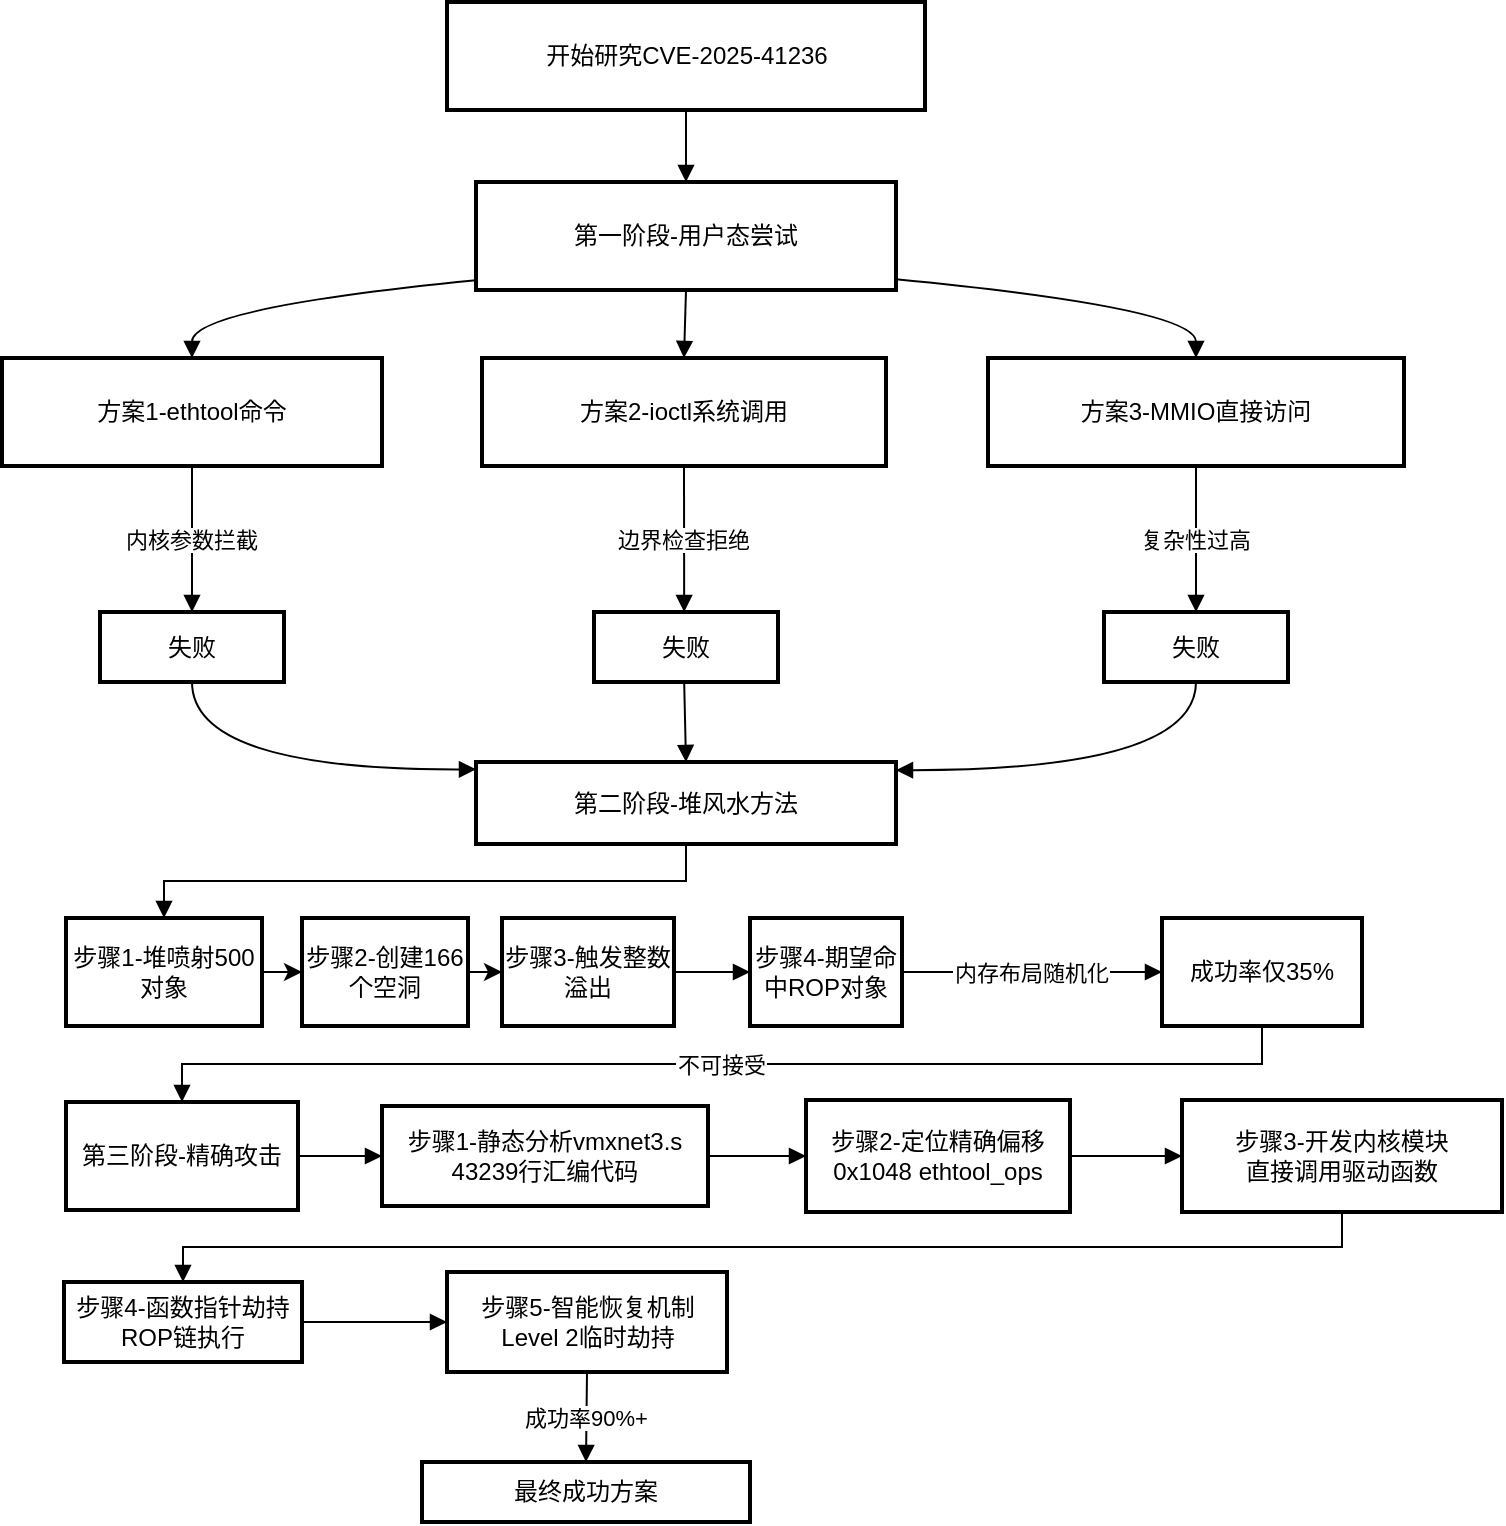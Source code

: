 <mxfile version="28.2.7">
  <diagram name="第 1 页" id="LaWED9Rk0BtdA1YwzJt0">
    <mxGraphModel dx="1888" dy="840" grid="0" gridSize="10" guides="1" tooltips="1" connect="1" arrows="1" fold="1" page="1" pageScale="1" pageWidth="827" pageHeight="1169" math="0" shadow="0">
      <root>
        <mxCell id="0" />
        <mxCell id="1" parent="0" />
        <mxCell id="jiC4GM_4Q_KSB2TzHKgm-9" value="开始研究CVE-2025-41236" style="whiteSpace=wrap;strokeWidth=2;" vertex="1" parent="1">
          <mxGeometry x="242.5" y="100" width="239" height="54" as="geometry" />
        </mxCell>
        <mxCell id="jiC4GM_4Q_KSB2TzHKgm-10" value="第一阶段-用户态尝试" style="whiteSpace=wrap;strokeWidth=2;" vertex="1" parent="1">
          <mxGeometry x="257" y="190" width="210" height="54" as="geometry" />
        </mxCell>
        <mxCell id="jiC4GM_4Q_KSB2TzHKgm-11" value="方案1-ethtool命令" style="whiteSpace=wrap;strokeWidth=2;" vertex="1" parent="1">
          <mxGeometry x="20" y="278" width="190" height="54" as="geometry" />
        </mxCell>
        <mxCell id="jiC4GM_4Q_KSB2TzHKgm-12" value="方案2-ioctl系统调用" style="whiteSpace=wrap;strokeWidth=2;" vertex="1" parent="1">
          <mxGeometry x="260" y="278" width="202" height="54" as="geometry" />
        </mxCell>
        <mxCell id="jiC4GM_4Q_KSB2TzHKgm-13" value="方案3-MMIO直接访问" style="whiteSpace=wrap;strokeWidth=2;" vertex="1" parent="1">
          <mxGeometry x="513" y="278" width="208" height="54" as="geometry" />
        </mxCell>
        <mxCell id="jiC4GM_4Q_KSB2TzHKgm-14" value="失败" style="whiteSpace=wrap;strokeWidth=2;" vertex="1" parent="1">
          <mxGeometry x="69" y="405" width="92" height="35" as="geometry" />
        </mxCell>
        <mxCell id="jiC4GM_4Q_KSB2TzHKgm-15" value="失败" style="whiteSpace=wrap;strokeWidth=2;" vertex="1" parent="1">
          <mxGeometry x="316" y="405" width="92" height="35" as="geometry" />
        </mxCell>
        <mxCell id="jiC4GM_4Q_KSB2TzHKgm-16" value="失败" style="whiteSpace=wrap;strokeWidth=2;" vertex="1" parent="1">
          <mxGeometry x="571" y="405" width="92" height="35" as="geometry" />
        </mxCell>
        <mxCell id="jiC4GM_4Q_KSB2TzHKgm-17" value="第二阶段-堆风水方法" style="whiteSpace=wrap;strokeWidth=2;" vertex="1" parent="1">
          <mxGeometry x="257" y="480" width="210" height="41" as="geometry" />
        </mxCell>
        <mxCell id="jiC4GM_4Q_KSB2TzHKgm-54" style="edgeStyle=orthogonalEdgeStyle;rounded=0;orthogonalLoop=1;jettySize=auto;html=1;exitX=1;exitY=0.5;exitDx=0;exitDy=0;" edge="1" parent="1" source="jiC4GM_4Q_KSB2TzHKgm-18" target="jiC4GM_4Q_KSB2TzHKgm-19">
          <mxGeometry relative="1" as="geometry" />
        </mxCell>
        <mxCell id="jiC4GM_4Q_KSB2TzHKgm-18" value="步骤1-堆喷射500对象" style="whiteSpace=wrap;strokeWidth=2;" vertex="1" parent="1">
          <mxGeometry x="52" y="558" width="98" height="54" as="geometry" />
        </mxCell>
        <mxCell id="jiC4GM_4Q_KSB2TzHKgm-55" style="edgeStyle=orthogonalEdgeStyle;rounded=0;orthogonalLoop=1;jettySize=auto;html=1;exitX=1;exitY=0.5;exitDx=0;exitDy=0;entryX=0;entryY=0.5;entryDx=0;entryDy=0;" edge="1" parent="1" source="jiC4GM_4Q_KSB2TzHKgm-19" target="jiC4GM_4Q_KSB2TzHKgm-20">
          <mxGeometry relative="1" as="geometry" />
        </mxCell>
        <mxCell id="jiC4GM_4Q_KSB2TzHKgm-19" value="步骤2-创建166个空洞" style="whiteSpace=wrap;strokeWidth=2;" vertex="1" parent="1">
          <mxGeometry x="170" y="558" width="83" height="54" as="geometry" />
        </mxCell>
        <mxCell id="jiC4GM_4Q_KSB2TzHKgm-20" value="步骤3-触发整数溢出" style="whiteSpace=wrap;strokeWidth=2;" vertex="1" parent="1">
          <mxGeometry x="270" y="558" width="86" height="54" as="geometry" />
        </mxCell>
        <mxCell id="jiC4GM_4Q_KSB2TzHKgm-21" value="步骤4-期望命中ROP对象" style="whiteSpace=wrap;strokeWidth=2;" vertex="1" parent="1">
          <mxGeometry x="394" y="558" width="76" height="54" as="geometry" />
        </mxCell>
        <mxCell id="jiC4GM_4Q_KSB2TzHKgm-22" value="成功率仅35%" style="whiteSpace=wrap;strokeWidth=2;" vertex="1" parent="1">
          <mxGeometry x="600" y="558" width="100" height="54" as="geometry" />
        </mxCell>
        <mxCell id="jiC4GM_4Q_KSB2TzHKgm-23" value="第三阶段-精确攻击" style="whiteSpace=wrap;strokeWidth=2;" vertex="1" parent="1">
          <mxGeometry x="52" y="650" width="116" height="54" as="geometry" />
        </mxCell>
        <mxCell id="jiC4GM_4Q_KSB2TzHKgm-24" value="步骤1-静态分析vmxnet3.s&#xa;43239行汇编代码" style="whiteSpace=wrap;strokeWidth=2;" vertex="1" parent="1">
          <mxGeometry x="210" y="652" width="163" height="50" as="geometry" />
        </mxCell>
        <mxCell id="jiC4GM_4Q_KSB2TzHKgm-25" value="步骤2-定位精确偏移&#xa;0x1048 ethtool_ops" style="whiteSpace=wrap;strokeWidth=2;" vertex="1" parent="1">
          <mxGeometry x="422" y="649" width="132" height="56" as="geometry" />
        </mxCell>
        <mxCell id="jiC4GM_4Q_KSB2TzHKgm-26" value="步骤3-开发内核模块&#xa;直接调用驱动函数" style="whiteSpace=wrap;strokeWidth=2;" vertex="1" parent="1">
          <mxGeometry x="610" y="649" width="160" height="56" as="geometry" />
        </mxCell>
        <mxCell id="jiC4GM_4Q_KSB2TzHKgm-27" value="步骤4-函数指针劫持&#xa;ROP链执行" style="whiteSpace=wrap;strokeWidth=2;" vertex="1" parent="1">
          <mxGeometry x="51" y="740" width="119" height="40" as="geometry" />
        </mxCell>
        <mxCell id="jiC4GM_4Q_KSB2TzHKgm-28" value="步骤5-智能恢复机制&#xa;Level 2临时劫持" style="whiteSpace=wrap;strokeWidth=2;" vertex="1" parent="1">
          <mxGeometry x="242.5" y="735" width="140" height="50" as="geometry" />
        </mxCell>
        <mxCell id="jiC4GM_4Q_KSB2TzHKgm-29" value="最终成功方案" style="whiteSpace=wrap;strokeWidth=2;" vertex="1" parent="1">
          <mxGeometry x="230" y="830" width="164" height="30" as="geometry" />
        </mxCell>
        <mxCell id="jiC4GM_4Q_KSB2TzHKgm-31" value="" style="curved=1;startArrow=none;endArrow=block;exitX=0.5;exitY=1;entryX=0.5;entryY=0;rounded=0;" edge="1" parent="1" source="jiC4GM_4Q_KSB2TzHKgm-9" target="jiC4GM_4Q_KSB2TzHKgm-10">
          <mxGeometry relative="1" as="geometry">
            <Array as="points" />
          </mxGeometry>
        </mxCell>
        <mxCell id="jiC4GM_4Q_KSB2TzHKgm-32" value="" style="curved=1;startArrow=none;endArrow=block;exitX=0;exitY=0.91;entryX=0.5;entryY=0;rounded=0;" edge="1" parent="1" source="jiC4GM_4Q_KSB2TzHKgm-10" target="jiC4GM_4Q_KSB2TzHKgm-11">
          <mxGeometry relative="1" as="geometry">
            <Array as="points">
              <mxPoint x="115" y="253" />
            </Array>
          </mxGeometry>
        </mxCell>
        <mxCell id="jiC4GM_4Q_KSB2TzHKgm-33" value="" style="curved=1;startArrow=none;endArrow=block;exitX=0.5;exitY=1;entryX=0.5;entryY=0;rounded=0;" edge="1" parent="1" source="jiC4GM_4Q_KSB2TzHKgm-10" target="jiC4GM_4Q_KSB2TzHKgm-12">
          <mxGeometry relative="1" as="geometry">
            <Array as="points" />
          </mxGeometry>
        </mxCell>
        <mxCell id="jiC4GM_4Q_KSB2TzHKgm-34" value="" style="curved=1;startArrow=none;endArrow=block;exitX=1;exitY=0.9;entryX=0.5;entryY=0;rounded=0;" edge="1" parent="1" source="jiC4GM_4Q_KSB2TzHKgm-10" target="jiC4GM_4Q_KSB2TzHKgm-13">
          <mxGeometry relative="1" as="geometry">
            <Array as="points">
              <mxPoint x="617" y="253" />
            </Array>
          </mxGeometry>
        </mxCell>
        <mxCell id="jiC4GM_4Q_KSB2TzHKgm-35" value="内核参数拦截" style="curved=1;startArrow=none;endArrow=block;exitX=0.5;exitY=1;entryX=0.5;entryY=0;rounded=0;" edge="1" parent="1" source="jiC4GM_4Q_KSB2TzHKgm-11" target="jiC4GM_4Q_KSB2TzHKgm-14">
          <mxGeometry relative="1" as="geometry">
            <Array as="points" />
          </mxGeometry>
        </mxCell>
        <mxCell id="jiC4GM_4Q_KSB2TzHKgm-36" value="边界检查拒绝" style="curved=1;startArrow=none;endArrow=block;exitX=0.5;exitY=1;entryX=0.49;entryY=0;rounded=0;" edge="1" parent="1" source="jiC4GM_4Q_KSB2TzHKgm-12" target="jiC4GM_4Q_KSB2TzHKgm-15">
          <mxGeometry relative="1" as="geometry">
            <Array as="points" />
          </mxGeometry>
        </mxCell>
        <mxCell id="jiC4GM_4Q_KSB2TzHKgm-37" value="复杂性过高" style="curved=1;startArrow=none;endArrow=block;exitX=0.5;exitY=1;entryX=0.5;entryY=0;rounded=0;" edge="1" parent="1" source="jiC4GM_4Q_KSB2TzHKgm-13" target="jiC4GM_4Q_KSB2TzHKgm-16">
          <mxGeometry relative="1" as="geometry">
            <Array as="points" />
          </mxGeometry>
        </mxCell>
        <mxCell id="jiC4GM_4Q_KSB2TzHKgm-38" value="" style="curved=1;startArrow=none;endArrow=block;exitX=0.5;exitY=1;entryX=0;entryY=0.09;rounded=0;" edge="1" parent="1" source="jiC4GM_4Q_KSB2TzHKgm-14" target="jiC4GM_4Q_KSB2TzHKgm-17">
          <mxGeometry relative="1" as="geometry">
            <Array as="points">
              <mxPoint x="115" y="484" />
            </Array>
          </mxGeometry>
        </mxCell>
        <mxCell id="jiC4GM_4Q_KSB2TzHKgm-39" value="" style="curved=1;startArrow=none;endArrow=block;exitX=0.49;exitY=1;entryX=0.5;entryY=0;rounded=0;" edge="1" parent="1" source="jiC4GM_4Q_KSB2TzHKgm-15" target="jiC4GM_4Q_KSB2TzHKgm-17">
          <mxGeometry relative="1" as="geometry">
            <Array as="points" />
          </mxGeometry>
        </mxCell>
        <mxCell id="jiC4GM_4Q_KSB2TzHKgm-40" value="" style="curved=1;startArrow=none;endArrow=block;exitX=0.5;exitY=1;entryX=1;entryY=0.1;rounded=0;" edge="1" parent="1" source="jiC4GM_4Q_KSB2TzHKgm-16" target="jiC4GM_4Q_KSB2TzHKgm-17">
          <mxGeometry relative="1" as="geometry">
            <Array as="points">
              <mxPoint x="617" y="484" />
            </Array>
          </mxGeometry>
        </mxCell>
        <mxCell id="jiC4GM_4Q_KSB2TzHKgm-41" value="" style="startArrow=none;endArrow=block;exitX=0.5;exitY=1;entryX=0.5;entryY=0;rounded=0;strokeColor=default;edgeStyle=orthogonalEdgeStyle;" edge="1" parent="1" source="jiC4GM_4Q_KSB2TzHKgm-17" target="jiC4GM_4Q_KSB2TzHKgm-18">
          <mxGeometry relative="1" as="geometry" />
        </mxCell>
        <mxCell id="jiC4GM_4Q_KSB2TzHKgm-44" value="" style="curved=1;startArrow=none;endArrow=block;exitX=1;exitY=0.5;entryX=0;entryY=0.5;rounded=0;exitDx=0;exitDy=0;entryDx=0;entryDy=0;" edge="1" parent="1" source="jiC4GM_4Q_KSB2TzHKgm-20" target="jiC4GM_4Q_KSB2TzHKgm-21">
          <mxGeometry relative="1" as="geometry">
            <Array as="points" />
          </mxGeometry>
        </mxCell>
        <mxCell id="jiC4GM_4Q_KSB2TzHKgm-45" value="内存布局随机化" style="curved=1;startArrow=none;endArrow=block;exitX=1;exitY=0.5;entryX=0;entryY=0.5;rounded=0;exitDx=0;exitDy=0;entryDx=0;entryDy=0;" edge="1" parent="1" source="jiC4GM_4Q_KSB2TzHKgm-21" target="jiC4GM_4Q_KSB2TzHKgm-22">
          <mxGeometry relative="1" as="geometry">
            <Array as="points" />
          </mxGeometry>
        </mxCell>
        <mxCell id="jiC4GM_4Q_KSB2TzHKgm-46" value="不可接受" style="startArrow=none;endArrow=block;exitX=0.5;exitY=1;entryX=0.5;entryY=0;rounded=0;edgeStyle=orthogonalEdgeStyle;" edge="1" parent="1" source="jiC4GM_4Q_KSB2TzHKgm-22" target="jiC4GM_4Q_KSB2TzHKgm-23">
          <mxGeometry relative="1" as="geometry" />
        </mxCell>
        <mxCell id="jiC4GM_4Q_KSB2TzHKgm-47" value="" style="curved=1;startArrow=none;endArrow=block;exitX=1;exitY=0.5;entryX=0;entryY=0.5;rounded=0;exitDx=0;exitDy=0;entryDx=0;entryDy=0;" edge="1" parent="1" source="jiC4GM_4Q_KSB2TzHKgm-23" target="jiC4GM_4Q_KSB2TzHKgm-24">
          <mxGeometry relative="1" as="geometry">
            <Array as="points" />
          </mxGeometry>
        </mxCell>
        <mxCell id="jiC4GM_4Q_KSB2TzHKgm-48" value="" style="curved=1;startArrow=none;endArrow=block;exitX=1;exitY=0.5;entryX=0;entryY=0.5;rounded=0;exitDx=0;exitDy=0;entryDx=0;entryDy=0;" edge="1" parent="1" source="jiC4GM_4Q_KSB2TzHKgm-24" target="jiC4GM_4Q_KSB2TzHKgm-25">
          <mxGeometry relative="1" as="geometry">
            <Array as="points" />
          </mxGeometry>
        </mxCell>
        <mxCell id="jiC4GM_4Q_KSB2TzHKgm-49" value="" style="curved=1;startArrow=none;endArrow=block;exitX=1;exitY=0.5;entryX=0;entryY=0.5;rounded=0;exitDx=0;exitDy=0;entryDx=0;entryDy=0;" edge="1" parent="1" source="jiC4GM_4Q_KSB2TzHKgm-25" target="jiC4GM_4Q_KSB2TzHKgm-26">
          <mxGeometry relative="1" as="geometry">
            <Array as="points" />
          </mxGeometry>
        </mxCell>
        <mxCell id="jiC4GM_4Q_KSB2TzHKgm-50" value="" style="startArrow=none;endArrow=block;exitX=0.5;exitY=1;entryX=0.5;entryY=0;rounded=0;edgeStyle=orthogonalEdgeStyle;" edge="1" parent="1" source="jiC4GM_4Q_KSB2TzHKgm-26" target="jiC4GM_4Q_KSB2TzHKgm-27">
          <mxGeometry relative="1" as="geometry" />
        </mxCell>
        <mxCell id="jiC4GM_4Q_KSB2TzHKgm-51" value="" style="curved=1;startArrow=none;endArrow=block;exitX=1;exitY=0.5;entryX=0;entryY=0.5;rounded=0;exitDx=0;exitDy=0;entryDx=0;entryDy=0;" edge="1" parent="1" source="jiC4GM_4Q_KSB2TzHKgm-27" target="jiC4GM_4Q_KSB2TzHKgm-28">
          <mxGeometry relative="1" as="geometry">
            <Array as="points" />
          </mxGeometry>
        </mxCell>
        <mxCell id="jiC4GM_4Q_KSB2TzHKgm-52" value="成功率90%+" style="curved=1;startArrow=none;endArrow=block;exitX=0.5;exitY=1;entryX=0.5;entryY=0;rounded=0;" edge="1" parent="1" source="jiC4GM_4Q_KSB2TzHKgm-28" target="jiC4GM_4Q_KSB2TzHKgm-29">
          <mxGeometry relative="1" as="geometry">
            <Array as="points" />
          </mxGeometry>
        </mxCell>
      </root>
    </mxGraphModel>
  </diagram>
</mxfile>
